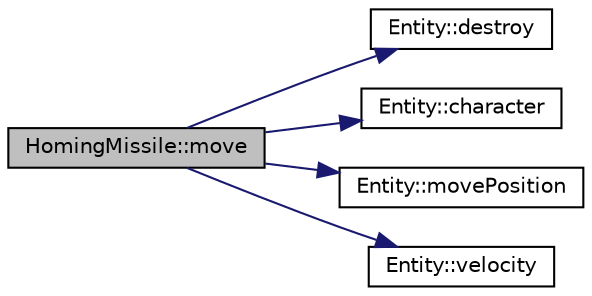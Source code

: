 digraph "HomingMissile::move"
{
  edge [fontname="Helvetica",fontsize="10",labelfontname="Helvetica",labelfontsize="10"];
  node [fontname="Helvetica",fontsize="10",shape=record];
  rankdir="LR";
  Node1 [label="HomingMissile::move",height=0.2,width=0.4,color="black", fillcolor="grey75", style="filled", fontcolor="black"];
  Node1 -> Node2 [color="midnightblue",fontsize="10",style="solid",fontname="Helvetica"];
  Node2 [label="Entity::destroy",height=0.2,width=0.4,color="black", fillcolor="white", style="filled",URL="$classEntity.html#a691dbe5f9ec930c27af2af0b97907a9e"];
  Node1 -> Node3 [color="midnightblue",fontsize="10",style="solid",fontname="Helvetica"];
  Node3 [label="Entity::character",height=0.2,width=0.4,color="black", fillcolor="white", style="filled",URL="$classEntity.html#a3eba78fb7d8910843adb604cd8898e79"];
  Node1 -> Node4 [color="midnightblue",fontsize="10",style="solid",fontname="Helvetica"];
  Node4 [label="Entity::movePosition",height=0.2,width=0.4,color="black", fillcolor="white", style="filled",URL="$classEntity.html#a992ed60b17206894bd3a8c2aacd63519"];
  Node1 -> Node5 [color="midnightblue",fontsize="10",style="solid",fontname="Helvetica"];
  Node5 [label="Entity::velocity",height=0.2,width=0.4,color="black", fillcolor="white", style="filled",URL="$classEntity.html#ad5a7cbfc0b5cbc6184c403806bc28308"];
}
